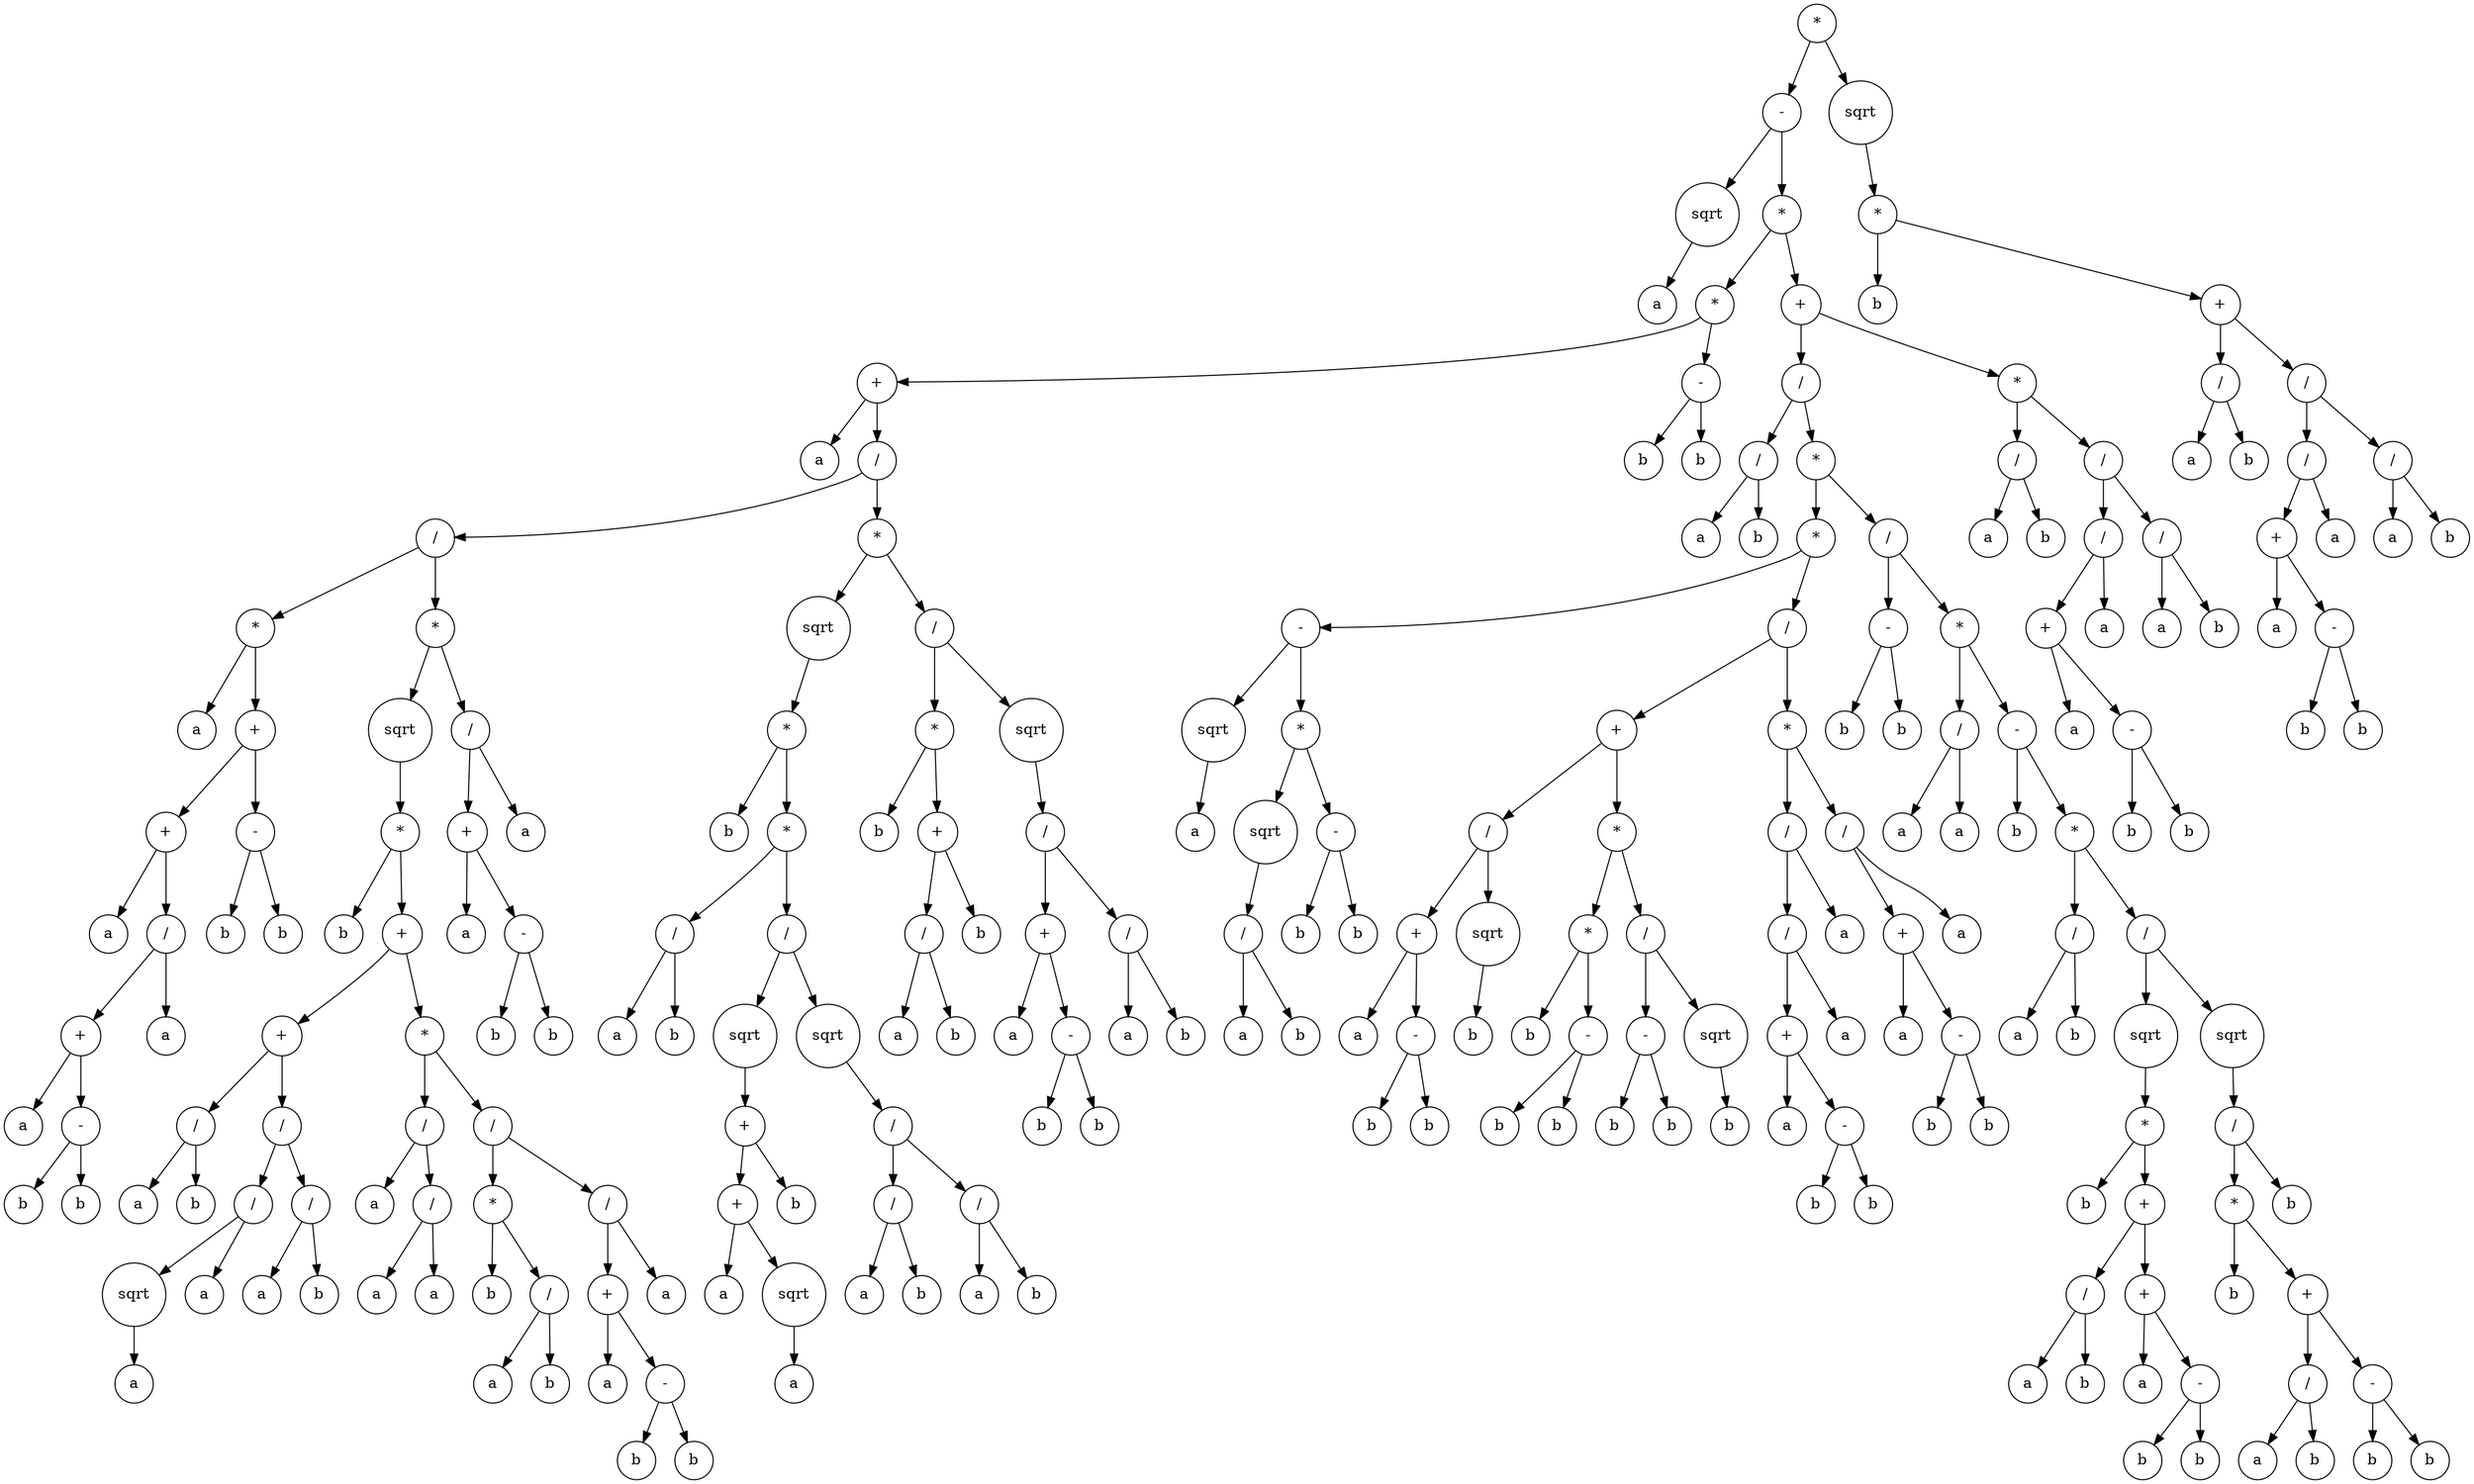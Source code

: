 digraph g {
graph [ordering=out];
node [shape=circle];
n[label = "*"];
n0[label = "-"];
n00[label = "sqrt"];
n000[label = "a"];
n00 -> n000;
n0 -> n00;
n01[label = "*"];
n010[label = "*"];
n0100[label = "+"];
n01000[label = "a"];
n0100 -> n01000;
n01001[label = "/"];
n010010[label = "/"];
n0100100[label = "*"];
n01001000[label = "a"];
n0100100 -> n01001000;
n01001001[label = "+"];
n010010010[label = "+"];
n0100100100[label = "a"];
n010010010 -> n0100100100;
n0100100101[label = "/"];
n01001001010[label = "+"];
n010010010100[label = "a"];
n01001001010 -> n010010010100;
n010010010101[label = "-"];
n0100100101010[label = "b"];
n010010010101 -> n0100100101010;
n0100100101011[label = "b"];
n010010010101 -> n0100100101011;
n01001001010 -> n010010010101;
n0100100101 -> n01001001010;
n01001001011[label = "a"];
n0100100101 -> n01001001011;
n010010010 -> n0100100101;
n01001001 -> n010010010;
n010010011[label = "-"];
n0100100110[label = "b"];
n010010011 -> n0100100110;
n0100100111[label = "b"];
n010010011 -> n0100100111;
n01001001 -> n010010011;
n0100100 -> n01001001;
n010010 -> n0100100;
n0100101[label = "*"];
n01001010[label = "sqrt"];
n010010100[label = "*"];
n0100101000[label = "b"];
n010010100 -> n0100101000;
n0100101001[label = "+"];
n01001010010[label = "+"];
n010010100100[label = "/"];
n0100101001000[label = "a"];
n010010100100 -> n0100101001000;
n0100101001001[label = "b"];
n010010100100 -> n0100101001001;
n01001010010 -> n010010100100;
n010010100101[label = "/"];
n0100101001010[label = "/"];
n01001010010100[label = "sqrt"];
n010010100101000[label = "a"];
n01001010010100 -> n010010100101000;
n0100101001010 -> n01001010010100;
n01001010010101[label = "a"];
n0100101001010 -> n01001010010101;
n010010100101 -> n0100101001010;
n0100101001011[label = "/"];
n01001010010110[label = "a"];
n0100101001011 -> n01001010010110;
n01001010010111[label = "b"];
n0100101001011 -> n01001010010111;
n010010100101 -> n0100101001011;
n01001010010 -> n010010100101;
n0100101001 -> n01001010010;
n01001010011[label = "*"];
n010010100110[label = "/"];
n0100101001100[label = "a"];
n010010100110 -> n0100101001100;
n0100101001101[label = "/"];
n01001010011010[label = "a"];
n0100101001101 -> n01001010011010;
n01001010011011[label = "a"];
n0100101001101 -> n01001010011011;
n010010100110 -> n0100101001101;
n01001010011 -> n010010100110;
n010010100111[label = "/"];
n0100101001110[label = "*"];
n01001010011100[label = "b"];
n0100101001110 -> n01001010011100;
n01001010011101[label = "/"];
n010010100111010[label = "a"];
n01001010011101 -> n010010100111010;
n010010100111011[label = "b"];
n01001010011101 -> n010010100111011;
n0100101001110 -> n01001010011101;
n010010100111 -> n0100101001110;
n0100101001111[label = "/"];
n01001010011110[label = "+"];
n010010100111100[label = "a"];
n01001010011110 -> n010010100111100;
n010010100111101[label = "-"];
n0100101001111010[label = "b"];
n010010100111101 -> n0100101001111010;
n0100101001111011[label = "b"];
n010010100111101 -> n0100101001111011;
n01001010011110 -> n010010100111101;
n0100101001111 -> n01001010011110;
n01001010011111[label = "a"];
n0100101001111 -> n01001010011111;
n010010100111 -> n0100101001111;
n01001010011 -> n010010100111;
n0100101001 -> n01001010011;
n010010100 -> n0100101001;
n01001010 -> n010010100;
n0100101 -> n01001010;
n01001011[label = "/"];
n010010110[label = "+"];
n0100101100[label = "a"];
n010010110 -> n0100101100;
n0100101101[label = "-"];
n01001011010[label = "b"];
n0100101101 -> n01001011010;
n01001011011[label = "b"];
n0100101101 -> n01001011011;
n010010110 -> n0100101101;
n01001011 -> n010010110;
n010010111[label = "a"];
n01001011 -> n010010111;
n0100101 -> n01001011;
n010010 -> n0100101;
n01001 -> n010010;
n010011[label = "*"];
n0100110[label = "sqrt"];
n01001100[label = "*"];
n010011000[label = "b"];
n01001100 -> n010011000;
n010011001[label = "*"];
n0100110010[label = "/"];
n01001100100[label = "a"];
n0100110010 -> n01001100100;
n01001100101[label = "b"];
n0100110010 -> n01001100101;
n010011001 -> n0100110010;
n0100110011[label = "/"];
n01001100110[label = "sqrt"];
n010011001100[label = "+"];
n0100110011000[label = "+"];
n01001100110000[label = "a"];
n0100110011000 -> n01001100110000;
n01001100110001[label = "sqrt"];
n010011001100010[label = "a"];
n01001100110001 -> n010011001100010;
n0100110011000 -> n01001100110001;
n010011001100 -> n0100110011000;
n0100110011001[label = "b"];
n010011001100 -> n0100110011001;
n01001100110 -> n010011001100;
n0100110011 -> n01001100110;
n01001100111[label = "sqrt"];
n010011001110[label = "/"];
n0100110011100[label = "/"];
n01001100111000[label = "a"];
n0100110011100 -> n01001100111000;
n01001100111001[label = "b"];
n0100110011100 -> n01001100111001;
n010011001110 -> n0100110011100;
n0100110011101[label = "/"];
n01001100111010[label = "a"];
n0100110011101 -> n01001100111010;
n01001100111011[label = "b"];
n0100110011101 -> n01001100111011;
n010011001110 -> n0100110011101;
n01001100111 -> n010011001110;
n0100110011 -> n01001100111;
n010011001 -> n0100110011;
n01001100 -> n010011001;
n0100110 -> n01001100;
n010011 -> n0100110;
n0100111[label = "/"];
n01001110[label = "*"];
n010011100[label = "b"];
n01001110 -> n010011100;
n010011101[label = "+"];
n0100111010[label = "/"];
n01001110100[label = "a"];
n0100111010 -> n01001110100;
n01001110101[label = "b"];
n0100111010 -> n01001110101;
n010011101 -> n0100111010;
n0100111011[label = "b"];
n010011101 -> n0100111011;
n01001110 -> n010011101;
n0100111 -> n01001110;
n01001111[label = "sqrt"];
n010011110[label = "/"];
n0100111100[label = "+"];
n01001111000[label = "a"];
n0100111100 -> n01001111000;
n01001111001[label = "-"];
n010011110010[label = "b"];
n01001111001 -> n010011110010;
n010011110011[label = "b"];
n01001111001 -> n010011110011;
n0100111100 -> n01001111001;
n010011110 -> n0100111100;
n0100111101[label = "/"];
n01001111010[label = "a"];
n0100111101 -> n01001111010;
n01001111011[label = "b"];
n0100111101 -> n01001111011;
n010011110 -> n0100111101;
n01001111 -> n010011110;
n0100111 -> n01001111;
n010011 -> n0100111;
n01001 -> n010011;
n0100 -> n01001;
n010 -> n0100;
n0101[label = "-"];
n01010[label = "b"];
n0101 -> n01010;
n01011[label = "b"];
n0101 -> n01011;
n010 -> n0101;
n01 -> n010;
n011[label = "+"];
n0110[label = "/"];
n01100[label = "/"];
n011000[label = "a"];
n01100 -> n011000;
n011001[label = "b"];
n01100 -> n011001;
n0110 -> n01100;
n01101[label = "*"];
n011010[label = "*"];
n0110100[label = "-"];
n01101000[label = "sqrt"];
n011010000[label = "a"];
n01101000 -> n011010000;
n0110100 -> n01101000;
n01101001[label = "*"];
n011010010[label = "sqrt"];
n0110100100[label = "/"];
n01101001000[label = "a"];
n0110100100 -> n01101001000;
n01101001001[label = "b"];
n0110100100 -> n01101001001;
n011010010 -> n0110100100;
n01101001 -> n011010010;
n011010011[label = "-"];
n0110100110[label = "b"];
n011010011 -> n0110100110;
n0110100111[label = "b"];
n011010011 -> n0110100111;
n01101001 -> n011010011;
n0110100 -> n01101001;
n011010 -> n0110100;
n0110101[label = "/"];
n01101010[label = "+"];
n011010100[label = "/"];
n0110101000[label = "+"];
n01101010000[label = "a"];
n0110101000 -> n01101010000;
n01101010001[label = "-"];
n011010100010[label = "b"];
n01101010001 -> n011010100010;
n011010100011[label = "b"];
n01101010001 -> n011010100011;
n0110101000 -> n01101010001;
n011010100 -> n0110101000;
n0110101001[label = "sqrt"];
n01101010010[label = "b"];
n0110101001 -> n01101010010;
n011010100 -> n0110101001;
n01101010 -> n011010100;
n011010101[label = "*"];
n0110101010[label = "*"];
n01101010100[label = "b"];
n0110101010 -> n01101010100;
n01101010101[label = "-"];
n011010101010[label = "b"];
n01101010101 -> n011010101010;
n011010101011[label = "b"];
n01101010101 -> n011010101011;
n0110101010 -> n01101010101;
n011010101 -> n0110101010;
n0110101011[label = "/"];
n01101010110[label = "-"];
n011010101100[label = "b"];
n01101010110 -> n011010101100;
n011010101101[label = "b"];
n01101010110 -> n011010101101;
n0110101011 -> n01101010110;
n01101010111[label = "sqrt"];
n011010101110[label = "b"];
n01101010111 -> n011010101110;
n0110101011 -> n01101010111;
n011010101 -> n0110101011;
n01101010 -> n011010101;
n0110101 -> n01101010;
n01101011[label = "*"];
n011010110[label = "/"];
n0110101100[label = "/"];
n01101011000[label = "+"];
n011010110000[label = "a"];
n01101011000 -> n011010110000;
n011010110001[label = "-"];
n0110101100010[label = "b"];
n011010110001 -> n0110101100010;
n0110101100011[label = "b"];
n011010110001 -> n0110101100011;
n01101011000 -> n011010110001;
n0110101100 -> n01101011000;
n01101011001[label = "a"];
n0110101100 -> n01101011001;
n011010110 -> n0110101100;
n0110101101[label = "a"];
n011010110 -> n0110101101;
n01101011 -> n011010110;
n011010111[label = "/"];
n0110101110[label = "+"];
n01101011100[label = "a"];
n0110101110 -> n01101011100;
n01101011101[label = "-"];
n011010111010[label = "b"];
n01101011101 -> n011010111010;
n011010111011[label = "b"];
n01101011101 -> n011010111011;
n0110101110 -> n01101011101;
n011010111 -> n0110101110;
n0110101111[label = "a"];
n011010111 -> n0110101111;
n01101011 -> n011010111;
n0110101 -> n01101011;
n011010 -> n0110101;
n01101 -> n011010;
n011011[label = "/"];
n0110110[label = "-"];
n01101100[label = "b"];
n0110110 -> n01101100;
n01101101[label = "b"];
n0110110 -> n01101101;
n011011 -> n0110110;
n0110111[label = "*"];
n01101110[label = "/"];
n011011100[label = "a"];
n01101110 -> n011011100;
n011011101[label = "a"];
n01101110 -> n011011101;
n0110111 -> n01101110;
n01101111[label = "-"];
n011011110[label = "b"];
n01101111 -> n011011110;
n011011111[label = "*"];
n0110111110[label = "/"];
n01101111100[label = "a"];
n0110111110 -> n01101111100;
n01101111101[label = "b"];
n0110111110 -> n01101111101;
n011011111 -> n0110111110;
n0110111111[label = "/"];
n01101111110[label = "sqrt"];
n011011111100[label = "*"];
n0110111111000[label = "b"];
n011011111100 -> n0110111111000;
n0110111111001[label = "+"];
n01101111110010[label = "/"];
n011011111100100[label = "a"];
n01101111110010 -> n011011111100100;
n011011111100101[label = "b"];
n01101111110010 -> n011011111100101;
n0110111111001 -> n01101111110010;
n01101111110011[label = "+"];
n011011111100110[label = "a"];
n01101111110011 -> n011011111100110;
n011011111100111[label = "-"];
n0110111111001110[label = "b"];
n011011111100111 -> n0110111111001110;
n0110111111001111[label = "b"];
n011011111100111 -> n0110111111001111;
n01101111110011 -> n011011111100111;
n0110111111001 -> n01101111110011;
n011011111100 -> n0110111111001;
n01101111110 -> n011011111100;
n0110111111 -> n01101111110;
n01101111111[label = "sqrt"];
n011011111110[label = "/"];
n0110111111100[label = "*"];
n01101111111000[label = "b"];
n0110111111100 -> n01101111111000;
n01101111111001[label = "+"];
n011011111110010[label = "/"];
n0110111111100100[label = "a"];
n011011111110010 -> n0110111111100100;
n0110111111100101[label = "b"];
n011011111110010 -> n0110111111100101;
n01101111111001 -> n011011111110010;
n011011111110011[label = "-"];
n0110111111100110[label = "b"];
n011011111110011 -> n0110111111100110;
n0110111111100111[label = "b"];
n011011111110011 -> n0110111111100111;
n01101111111001 -> n011011111110011;
n0110111111100 -> n01101111111001;
n011011111110 -> n0110111111100;
n0110111111101[label = "b"];
n011011111110 -> n0110111111101;
n01101111111 -> n011011111110;
n0110111111 -> n01101111111;
n011011111 -> n0110111111;
n01101111 -> n011011111;
n0110111 -> n01101111;
n011011 -> n0110111;
n01101 -> n011011;
n0110 -> n01101;
n011 -> n0110;
n0111[label = "*"];
n01110[label = "/"];
n011100[label = "a"];
n01110 -> n011100;
n011101[label = "b"];
n01110 -> n011101;
n0111 -> n01110;
n01111[label = "/"];
n011110[label = "/"];
n0111100[label = "+"];
n01111000[label = "a"];
n0111100 -> n01111000;
n01111001[label = "-"];
n011110010[label = "b"];
n01111001 -> n011110010;
n011110011[label = "b"];
n01111001 -> n011110011;
n0111100 -> n01111001;
n011110 -> n0111100;
n0111101[label = "a"];
n011110 -> n0111101;
n01111 -> n011110;
n011111[label = "/"];
n0111110[label = "a"];
n011111 -> n0111110;
n0111111[label = "b"];
n011111 -> n0111111;
n01111 -> n011111;
n0111 -> n01111;
n011 -> n0111;
n01 -> n011;
n0 -> n01;
n -> n0;
n1[label = "sqrt"];
n10[label = "*"];
n100[label = "b"];
n10 -> n100;
n101[label = "+"];
n1010[label = "/"];
n10100[label = "a"];
n1010 -> n10100;
n10101[label = "b"];
n1010 -> n10101;
n101 -> n1010;
n1011[label = "/"];
n10110[label = "/"];
n101100[label = "+"];
n1011000[label = "a"];
n101100 -> n1011000;
n1011001[label = "-"];
n10110010[label = "b"];
n1011001 -> n10110010;
n10110011[label = "b"];
n1011001 -> n10110011;
n101100 -> n1011001;
n10110 -> n101100;
n101101[label = "a"];
n10110 -> n101101;
n1011 -> n10110;
n10111[label = "/"];
n101110[label = "a"];
n10111 -> n101110;
n101111[label = "b"];
n10111 -> n101111;
n1011 -> n10111;
n101 -> n1011;
n10 -> n101;
n1 -> n10;
n -> n1;
}
